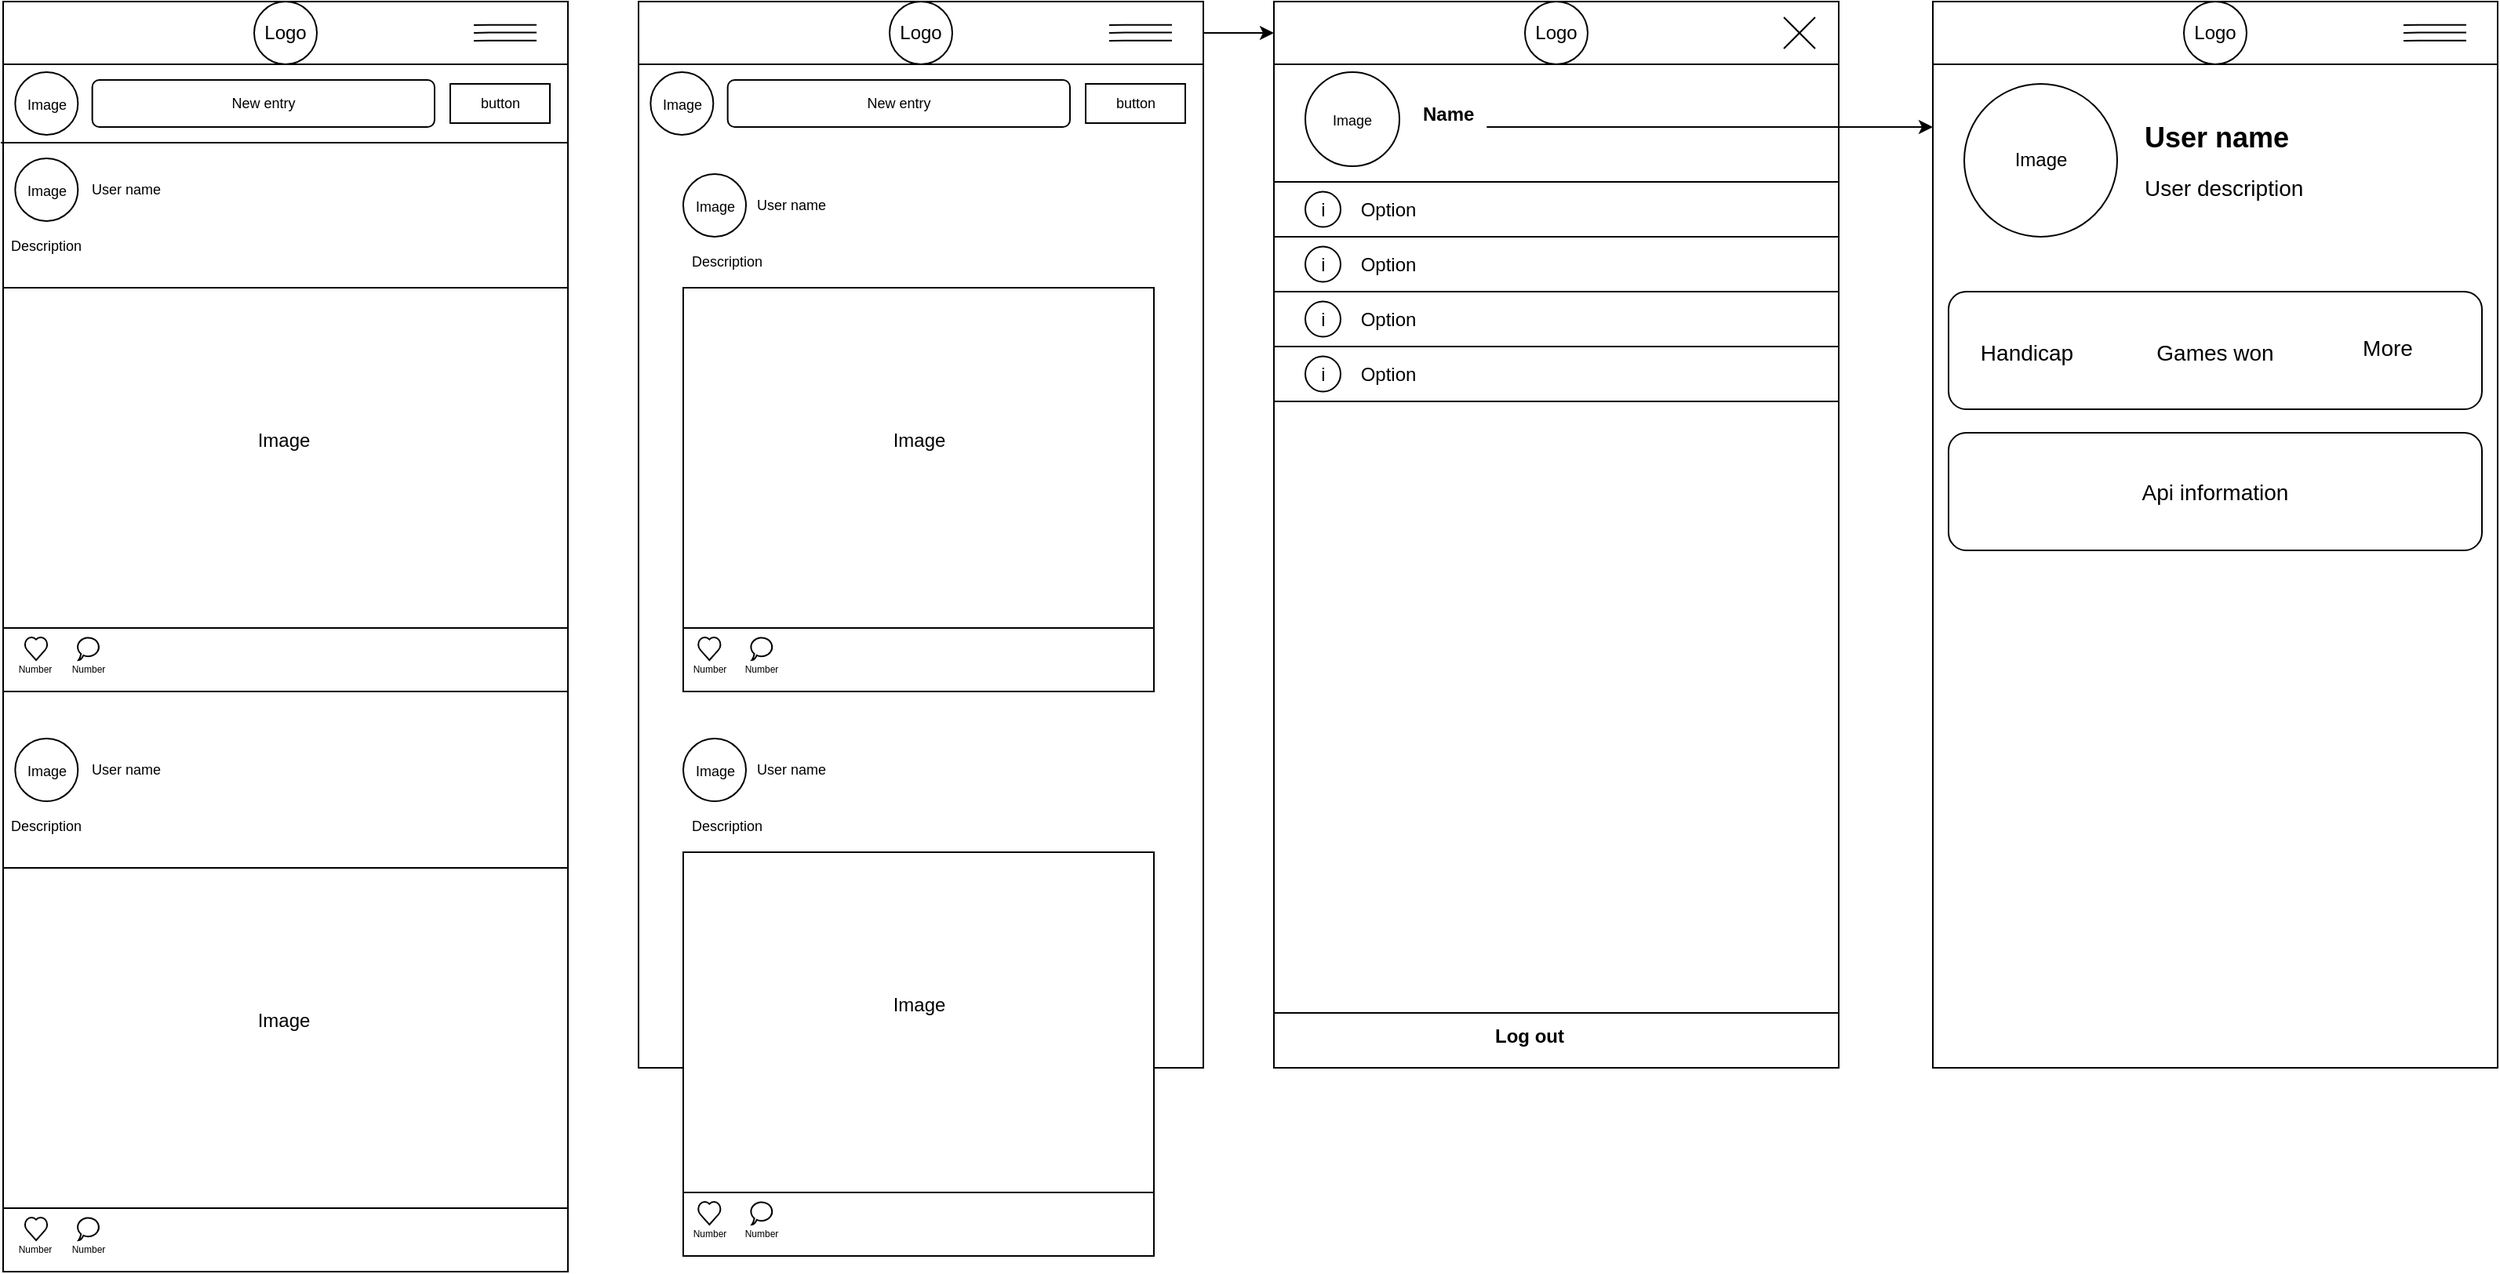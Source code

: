 <mxfile version="20.1.1" type="github">
  <diagram id="qGAheUNxRPDMH_IXnLlU" name="Page-1">
    <mxGraphModel dx="1988" dy="578" grid="1" gridSize="10" guides="1" tooltips="1" connect="1" arrows="1" fold="1" page="1" pageScale="1" pageWidth="850" pageHeight="1100" math="0" shadow="0">
      <root>
        <mxCell id="0" />
        <mxCell id="1" parent="0" />
        <mxCell id="UYC_uGFk6W8lQJdfX-j8-10" value="" style="rounded=0;whiteSpace=wrap;html=1;" vertex="1" parent="1">
          <mxGeometry x="470" y="40" width="360" height="680" as="geometry" />
        </mxCell>
        <mxCell id="UYC_uGFk6W8lQJdfX-j8-11" value="" style="rounded=0;whiteSpace=wrap;html=1;" vertex="1" parent="1">
          <mxGeometry x="470" y="40" width="360" height="40" as="geometry" />
        </mxCell>
        <mxCell id="UYC_uGFk6W8lQJdfX-j8-12" value="Logo" style="ellipse;whiteSpace=wrap;html=1;aspect=fixed;" vertex="1" parent="1">
          <mxGeometry x="630" y="40" width="40" height="40" as="geometry" />
        </mxCell>
        <mxCell id="UYC_uGFk6W8lQJdfX-j8-16" value="" style="endArrow=none;html=1;rounded=0;" edge="1" parent="1">
          <mxGeometry width="50" height="50" relative="1" as="geometry">
            <mxPoint x="815" y="70" as="sourcePoint" />
            <mxPoint x="795" y="50" as="targetPoint" />
          </mxGeometry>
        </mxCell>
        <mxCell id="UYC_uGFk6W8lQJdfX-j8-17" value="" style="endArrow=none;html=1;rounded=0;" edge="1" parent="1">
          <mxGeometry width="50" height="50" relative="1" as="geometry">
            <mxPoint x="795" y="70" as="sourcePoint" />
            <mxPoint x="815" y="50" as="targetPoint" />
          </mxGeometry>
        </mxCell>
        <mxCell id="UYC_uGFk6W8lQJdfX-j8-19" value="&lt;span style=&quot;font-size: 9px;&quot;&gt;Image&lt;/span&gt;" style="ellipse;whiteSpace=wrap;html=1;aspect=fixed;" vertex="1" parent="1">
          <mxGeometry x="490.01" y="85" width="60" height="60" as="geometry" />
        </mxCell>
        <mxCell id="UYC_uGFk6W8lQJdfX-j8-20" value="&lt;h1 style=&quot;font-size: 12px;&quot;&gt;&lt;span style=&quot;font-size: 12px;&quot;&gt;Name&lt;/span&gt;&lt;/h1&gt;" style="text;html=1;strokeColor=none;fillColor=none;spacing=5;spacingTop=-21;whiteSpace=wrap;overflow=hidden;rounded=0;textDirection=ltr;fontSize=12;verticalAlign=middle;horizontal=1;" vertex="1" parent="1">
          <mxGeometry x="560" y="110" width="70" height="25" as="geometry" />
        </mxCell>
        <mxCell id="UYC_uGFk6W8lQJdfX-j8-50" value="" style="rounded=0;whiteSpace=wrap;html=1;fontSize=6;" vertex="1" parent="1">
          <mxGeometry x="470.01" y="155" width="360" height="35" as="geometry" />
        </mxCell>
        <mxCell id="UYC_uGFk6W8lQJdfX-j8-51" value="" style="rounded=0;whiteSpace=wrap;html=1;fontSize=6;" vertex="1" parent="1">
          <mxGeometry x="470" y="190" width="360" height="35" as="geometry" />
        </mxCell>
        <mxCell id="UYC_uGFk6W8lQJdfX-j8-52" value="" style="rounded=0;whiteSpace=wrap;html=1;fontSize=6;" vertex="1" parent="1">
          <mxGeometry x="470" y="225" width="360" height="35" as="geometry" />
        </mxCell>
        <mxCell id="UYC_uGFk6W8lQJdfX-j8-53" value="" style="rounded=0;whiteSpace=wrap;html=1;fontSize=6;" vertex="1" parent="1">
          <mxGeometry x="470" y="260" width="360" height="35" as="geometry" />
        </mxCell>
        <mxCell id="UYC_uGFk6W8lQJdfX-j8-54" value="&lt;font style=&quot;font-size: 12px;&quot;&gt;Option&lt;/font&gt;" style="text;html=1;strokeColor=none;fillColor=none;align=center;verticalAlign=middle;whiteSpace=wrap;rounded=0;fontSize=6;" vertex="1" parent="1">
          <mxGeometry x="512.51" y="157.5" width="60" height="30" as="geometry" />
        </mxCell>
        <mxCell id="UYC_uGFk6W8lQJdfX-j8-56" value="i" style="ellipse;whiteSpace=wrap;html=1;aspect=fixed;" vertex="1" parent="1">
          <mxGeometry x="490.01" y="161.25" width="22.5" height="22.5" as="geometry" />
        </mxCell>
        <mxCell id="UYC_uGFk6W8lQJdfX-j8-57" value="&lt;span style=&quot;font-size: 12px;&quot;&gt;Option&lt;/span&gt;" style="text;html=1;strokeColor=none;fillColor=none;align=center;verticalAlign=middle;whiteSpace=wrap;rounded=0;fontSize=6;" vertex="1" parent="1">
          <mxGeometry x="512.5" y="192.5" width="60" height="30" as="geometry" />
        </mxCell>
        <mxCell id="UYC_uGFk6W8lQJdfX-j8-58" value="i" style="ellipse;whiteSpace=wrap;html=1;aspect=fixed;" vertex="1" parent="1">
          <mxGeometry x="490" y="196.25" width="22.5" height="22.5" as="geometry" />
        </mxCell>
        <mxCell id="UYC_uGFk6W8lQJdfX-j8-59" value="&lt;span style=&quot;font-size: 12px;&quot;&gt;Option&lt;/span&gt;" style="text;html=1;strokeColor=none;fillColor=none;align=center;verticalAlign=middle;whiteSpace=wrap;rounded=0;fontSize=6;" vertex="1" parent="1">
          <mxGeometry x="512.5" y="227.5" width="60" height="30" as="geometry" />
        </mxCell>
        <mxCell id="UYC_uGFk6W8lQJdfX-j8-60" value="i" style="ellipse;whiteSpace=wrap;html=1;aspect=fixed;" vertex="1" parent="1">
          <mxGeometry x="490" y="231.25" width="22.5" height="22.5" as="geometry" />
        </mxCell>
        <mxCell id="UYC_uGFk6W8lQJdfX-j8-61" value="&lt;span style=&quot;font-size: 12px;&quot;&gt;Option&lt;/span&gt;" style="text;html=1;strokeColor=none;fillColor=none;align=center;verticalAlign=middle;whiteSpace=wrap;rounded=0;fontSize=6;" vertex="1" parent="1">
          <mxGeometry x="512.5" y="262.5" width="60" height="30" as="geometry" />
        </mxCell>
        <mxCell id="UYC_uGFk6W8lQJdfX-j8-62" value="i" style="ellipse;whiteSpace=wrap;html=1;aspect=fixed;" vertex="1" parent="1">
          <mxGeometry x="490" y="266.25" width="22.5" height="22.5" as="geometry" />
        </mxCell>
        <mxCell id="UYC_uGFk6W8lQJdfX-j8-78" value="" style="rounded=0;whiteSpace=wrap;html=1;" vertex="1" parent="1">
          <mxGeometry x="65" y="40" width="360" height="680" as="geometry" />
        </mxCell>
        <mxCell id="UYC_uGFk6W8lQJdfX-j8-79" value="" style="rounded=0;whiteSpace=wrap;html=1;" vertex="1" parent="1">
          <mxGeometry x="65" y="40" width="360" height="40" as="geometry" />
        </mxCell>
        <mxCell id="UYC_uGFk6W8lQJdfX-j8-80" value="Logo" style="ellipse;whiteSpace=wrap;html=1;aspect=fixed;" vertex="1" parent="1">
          <mxGeometry x="225" y="40" width="40" height="40" as="geometry" />
        </mxCell>
        <mxCell id="UYC_uGFk6W8lQJdfX-j8-81" value="" style="endArrow=none;html=1;rounded=0;" edge="1" parent="1">
          <mxGeometry width="50" height="50" relative="1" as="geometry">
            <mxPoint x="405" y="54.83" as="sourcePoint" />
            <mxPoint x="365" y="55" as="targetPoint" />
            <Array as="points">
              <mxPoint x="375" y="54.83" />
            </Array>
          </mxGeometry>
        </mxCell>
        <mxCell id="UYC_uGFk6W8lQJdfX-j8-82" value="" style="endArrow=none;html=1;rounded=0;" edge="1" parent="1">
          <mxGeometry width="50" height="50" relative="1" as="geometry">
            <mxPoint x="405" y="59.73" as="sourcePoint" />
            <mxPoint x="365" y="60" as="targetPoint" />
            <Array as="points">
              <mxPoint x="375" y="59.73" />
            </Array>
          </mxGeometry>
        </mxCell>
        <mxCell id="UYC_uGFk6W8lQJdfX-j8-83" value="" style="endArrow=none;html=1;rounded=0;" edge="1" parent="1">
          <mxGeometry width="50" height="50" relative="1" as="geometry">
            <mxPoint x="405" y="64.83" as="sourcePoint" />
            <mxPoint x="365" y="65" as="targetPoint" />
            <Array as="points">
              <mxPoint x="375" y="64.83" />
            </Array>
          </mxGeometry>
        </mxCell>
        <mxCell id="UYC_uGFk6W8lQJdfX-j8-85" value="" style="rounded=0;whiteSpace=wrap;html=1;fontSize=12;" vertex="1" parent="1">
          <mxGeometry x="93.5" y="222.5" width="300" height="257.5" as="geometry" />
        </mxCell>
        <mxCell id="UYC_uGFk6W8lQJdfX-j8-87" value="&lt;span style=&quot;font-size: 9px;&quot;&gt;Image&lt;/span&gt;" style="ellipse;whiteSpace=wrap;html=1;aspect=fixed;" vertex="1" parent="1">
          <mxGeometry x="93.5" y="150" width="40" height="40" as="geometry" />
        </mxCell>
        <mxCell id="UYC_uGFk6W8lQJdfX-j8-88" value="User name" style="text;html=1;strokeColor=none;fillColor=none;align=center;verticalAlign=middle;whiteSpace=wrap;rounded=0;fontSize=9;" vertex="1" parent="1">
          <mxGeometry x="133.5" y="155" width="56.5" height="30" as="geometry" />
        </mxCell>
        <mxCell id="UYC_uGFk6W8lQJdfX-j8-89" value="" style="verticalLabelPosition=bottom;verticalAlign=top;html=1;shape=mxgraph.basic.heart;fontSize=9;" vertex="1" parent="1">
          <mxGeometry x="102.67" y="445" width="15" height="15" as="geometry" />
        </mxCell>
        <mxCell id="UYC_uGFk6W8lQJdfX-j8-90" value="" style="whiteSpace=wrap;html=1;shape=mxgraph.basic.oval_callout;fontSize=9;" vertex="1" parent="1">
          <mxGeometry x="135.99" y="445" width="15" height="15" as="geometry" />
        </mxCell>
        <mxCell id="UYC_uGFk6W8lQJdfX-j8-91" value="&lt;font style=&quot;font-size: 6px;&quot;&gt;Number&lt;/font&gt;" style="text;html=1;strokeColor=none;fillColor=none;align=center;verticalAlign=middle;whiteSpace=wrap;rounded=0;fontSize=9;" vertex="1" parent="1">
          <mxGeometry x="93.5" y="455" width="33.33" height="20" as="geometry" />
        </mxCell>
        <mxCell id="UYC_uGFk6W8lQJdfX-j8-92" value="&lt;span style=&quot;font-size: 6px;&quot;&gt;Number&lt;/span&gt;" style="text;html=1;strokeColor=none;fillColor=none;align=center;verticalAlign=middle;whiteSpace=wrap;rounded=0;fontSize=9;" vertex="1" parent="1">
          <mxGeometry x="126.83" y="455" width="33.33" height="20" as="geometry" />
        </mxCell>
        <mxCell id="UYC_uGFk6W8lQJdfX-j8-93" value="&lt;h1&gt;&lt;span style=&quot;background-color: initial; font-weight: normal;&quot;&gt;&lt;font style=&quot;font-size: 9px;&quot;&gt;Description&lt;/font&gt;&lt;/span&gt;&lt;br&gt;&lt;/h1&gt;" style="text;html=1;strokeColor=none;fillColor=none;spacing=5;spacingTop=-20;whiteSpace=wrap;overflow=hidden;rounded=0;fontSize=6;" vertex="1" parent="1">
          <mxGeometry x="93.5" y="200" width="300" height="30" as="geometry" />
        </mxCell>
        <mxCell id="UYC_uGFk6W8lQJdfX-j8-95" value="" style="rounded=0;whiteSpace=wrap;html=1;fontSize=9;" vertex="1" parent="1">
          <mxGeometry x="93.5" y="222.5" width="300" height="217" as="geometry" />
        </mxCell>
        <mxCell id="UYC_uGFk6W8lQJdfX-j8-86" value="Image" style="text;html=1;strokeColor=none;fillColor=none;align=center;verticalAlign=middle;whiteSpace=wrap;rounded=0;fontSize=12;" vertex="1" parent="1">
          <mxGeometry x="213.5" y="305" width="60" height="30" as="geometry" />
        </mxCell>
        <mxCell id="UYC_uGFk6W8lQJdfX-j8-96" value="" style="rounded=0;whiteSpace=wrap;html=1;fontSize=12;" vertex="1" parent="1">
          <mxGeometry x="93.5" y="582.5" width="300" height="257.5" as="geometry" />
        </mxCell>
        <mxCell id="UYC_uGFk6W8lQJdfX-j8-97" value="&lt;span style=&quot;font-size: 9px;&quot;&gt;Image&lt;/span&gt;" style="ellipse;whiteSpace=wrap;html=1;aspect=fixed;" vertex="1" parent="1">
          <mxGeometry x="93.5" y="510" width="40" height="40" as="geometry" />
        </mxCell>
        <mxCell id="UYC_uGFk6W8lQJdfX-j8-98" value="User name" style="text;html=1;strokeColor=none;fillColor=none;align=center;verticalAlign=middle;whiteSpace=wrap;rounded=0;fontSize=9;" vertex="1" parent="1">
          <mxGeometry x="133.5" y="515" width="56.5" height="30" as="geometry" />
        </mxCell>
        <mxCell id="UYC_uGFk6W8lQJdfX-j8-99" value="" style="verticalLabelPosition=bottom;verticalAlign=top;html=1;shape=mxgraph.basic.heart;fontSize=9;" vertex="1" parent="1">
          <mxGeometry x="102.67" y="805" width="15" height="15" as="geometry" />
        </mxCell>
        <mxCell id="UYC_uGFk6W8lQJdfX-j8-100" value="" style="whiteSpace=wrap;html=1;shape=mxgraph.basic.oval_callout;fontSize=9;" vertex="1" parent="1">
          <mxGeometry x="135.99" y="805" width="15" height="15" as="geometry" />
        </mxCell>
        <mxCell id="UYC_uGFk6W8lQJdfX-j8-101" value="&lt;span style=&quot;font-size: 6px;&quot;&gt;Number&lt;/span&gt;" style="text;html=1;strokeColor=none;fillColor=none;align=center;verticalAlign=middle;whiteSpace=wrap;rounded=0;fontSize=9;" vertex="1" parent="1">
          <mxGeometry x="93.5" y="815" width="33.33" height="20" as="geometry" />
        </mxCell>
        <mxCell id="UYC_uGFk6W8lQJdfX-j8-102" value="&lt;span style=&quot;font-size: 6px;&quot;&gt;Number&lt;/span&gt;" style="text;html=1;strokeColor=none;fillColor=none;align=center;verticalAlign=middle;whiteSpace=wrap;rounded=0;fontSize=9;" vertex="1" parent="1">
          <mxGeometry x="126.83" y="815" width="33.33" height="20" as="geometry" />
        </mxCell>
        <mxCell id="UYC_uGFk6W8lQJdfX-j8-103" value="&lt;h1&gt;&lt;span style=&quot;background-color: initial; font-weight: normal;&quot;&gt;&lt;font style=&quot;font-size: 9px;&quot;&gt;Description&lt;/font&gt;&lt;/span&gt;&lt;/h1&gt;" style="text;html=1;strokeColor=none;fillColor=none;spacing=5;spacingTop=-20;whiteSpace=wrap;overflow=hidden;rounded=0;fontSize=6;" vertex="1" parent="1">
          <mxGeometry x="93.5" y="560" width="300" height="30" as="geometry" />
        </mxCell>
        <mxCell id="UYC_uGFk6W8lQJdfX-j8-104" value="" style="rounded=0;whiteSpace=wrap;html=1;fontSize=9;" vertex="1" parent="1">
          <mxGeometry x="93.5" y="582.5" width="300" height="217" as="geometry" />
        </mxCell>
        <mxCell id="UYC_uGFk6W8lQJdfX-j8-105" value="Image" style="text;html=1;strokeColor=none;fillColor=none;align=center;verticalAlign=middle;whiteSpace=wrap;rounded=0;fontSize=12;" vertex="1" parent="1">
          <mxGeometry x="213.5" y="665" width="60" height="30" as="geometry" />
        </mxCell>
        <mxCell id="UYC_uGFk6W8lQJdfX-j8-107" value="" style="rounded=0;whiteSpace=wrap;html=1;fontSize=6;" vertex="1" parent="1">
          <mxGeometry x="470" y="685" width="360" height="35" as="geometry" />
        </mxCell>
        <mxCell id="UYC_uGFk6W8lQJdfX-j8-108" value="&lt;h1 style=&quot;font-size: 12px;&quot;&gt;Log out&lt;/h1&gt;" style="text;html=1;strokeColor=none;fillColor=none;spacing=5;spacingTop=-21;whiteSpace=wrap;overflow=hidden;rounded=0;textDirection=ltr;fontSize=12;verticalAlign=middle;horizontal=1;" vertex="1" parent="1">
          <mxGeometry x="605.63" y="700" width="88.75" height="20" as="geometry" />
        </mxCell>
        <mxCell id="UYC_uGFk6W8lQJdfX-j8-109" value="New entry" style="rounded=1;whiteSpace=wrap;html=1;fontSize=9;" vertex="1" parent="1">
          <mxGeometry x="121.83" y="90" width="218.17" height="30" as="geometry" />
        </mxCell>
        <mxCell id="UYC_uGFk6W8lQJdfX-j8-110" value="&lt;font style=&quot;font-size: 9px;&quot;&gt;Image&lt;/font&gt;" style="ellipse;whiteSpace=wrap;html=1;aspect=fixed;" vertex="1" parent="1">
          <mxGeometry x="72.67" y="85" width="40" height="40" as="geometry" />
        </mxCell>
        <mxCell id="UYC_uGFk6W8lQJdfX-j8-112" value="button" style="rounded=0;whiteSpace=wrap;html=1;fontSize=9;" vertex="1" parent="1">
          <mxGeometry x="350" y="92.5" width="63.5" height="25" as="geometry" />
        </mxCell>
        <mxCell id="UYC_uGFk6W8lQJdfX-j8-113" value="" style="endArrow=classic;html=1;rounded=0;fontSize=9;exitX=1;exitY=0.5;exitDx=0;exitDy=0;entryX=0;entryY=0.5;entryDx=0;entryDy=0;" edge="1" parent="1" source="UYC_uGFk6W8lQJdfX-j8-79" target="UYC_uGFk6W8lQJdfX-j8-11">
          <mxGeometry width="50" height="50" relative="1" as="geometry">
            <mxPoint x="450" y="40" as="sourcePoint" />
            <mxPoint x="500" y="-10" as="targetPoint" />
          </mxGeometry>
        </mxCell>
        <mxCell id="UYC_uGFk6W8lQJdfX-j8-168" value="" style="rounded=0;whiteSpace=wrap;html=1;" vertex="1" parent="1">
          <mxGeometry x="-340" y="40" width="360" height="680" as="geometry" />
        </mxCell>
        <mxCell id="UYC_uGFk6W8lQJdfX-j8-169" value="" style="rounded=0;whiteSpace=wrap;html=1;" vertex="1" parent="1">
          <mxGeometry x="-340" y="40" width="360" height="40" as="geometry" />
        </mxCell>
        <mxCell id="UYC_uGFk6W8lQJdfX-j8-170" value="Logo" style="ellipse;whiteSpace=wrap;html=1;aspect=fixed;" vertex="1" parent="1">
          <mxGeometry x="-180" y="40" width="40" height="40" as="geometry" />
        </mxCell>
        <mxCell id="UYC_uGFk6W8lQJdfX-j8-171" value="" style="endArrow=none;html=1;rounded=0;" edge="1" parent="1">
          <mxGeometry width="50" height="50" relative="1" as="geometry">
            <mxPoint y="54.83" as="sourcePoint" />
            <mxPoint x="-40" y="55" as="targetPoint" />
            <Array as="points">
              <mxPoint x="-30" y="54.83" />
            </Array>
          </mxGeometry>
        </mxCell>
        <mxCell id="UYC_uGFk6W8lQJdfX-j8-172" value="" style="endArrow=none;html=1;rounded=0;" edge="1" parent="1">
          <mxGeometry width="50" height="50" relative="1" as="geometry">
            <mxPoint y="59.73" as="sourcePoint" />
            <mxPoint x="-40" y="60" as="targetPoint" />
            <Array as="points">
              <mxPoint x="-30" y="59.73" />
            </Array>
          </mxGeometry>
        </mxCell>
        <mxCell id="UYC_uGFk6W8lQJdfX-j8-173" value="" style="endArrow=none;html=1;rounded=0;" edge="1" parent="1">
          <mxGeometry width="50" height="50" relative="1" as="geometry">
            <mxPoint y="64.83" as="sourcePoint" />
            <mxPoint x="-40" y="65" as="targetPoint" />
            <Array as="points">
              <mxPoint x="-30" y="64.83" />
            </Array>
          </mxGeometry>
        </mxCell>
        <mxCell id="UYC_uGFk6W8lQJdfX-j8-174" value="" style="rounded=0;whiteSpace=wrap;html=1;fontSize=12;" vertex="1" parent="1">
          <mxGeometry x="-340" y="222.5" width="360" height="257.5" as="geometry" />
        </mxCell>
        <mxCell id="UYC_uGFk6W8lQJdfX-j8-175" value="&lt;span style=&quot;font-size: 9px;&quot;&gt;Image&lt;/span&gt;" style="ellipse;whiteSpace=wrap;html=1;aspect=fixed;" vertex="1" parent="1">
          <mxGeometry x="-332.33" y="140" width="40" height="40" as="geometry" />
        </mxCell>
        <mxCell id="UYC_uGFk6W8lQJdfX-j8-176" value="User name" style="text;html=1;strokeColor=none;fillColor=none;align=center;verticalAlign=middle;whiteSpace=wrap;rounded=0;fontSize=9;" vertex="1" parent="1">
          <mxGeometry x="-289.76" y="145" width="56.5" height="30" as="geometry" />
        </mxCell>
        <mxCell id="UYC_uGFk6W8lQJdfX-j8-177" value="" style="verticalLabelPosition=bottom;verticalAlign=top;html=1;shape=mxgraph.basic.heart;fontSize=9;" vertex="1" parent="1">
          <mxGeometry x="-326.49" y="445" width="15" height="15" as="geometry" />
        </mxCell>
        <mxCell id="UYC_uGFk6W8lQJdfX-j8-178" value="" style="whiteSpace=wrap;html=1;shape=mxgraph.basic.oval_callout;fontSize=9;" vertex="1" parent="1">
          <mxGeometry x="-293.17" y="445" width="15" height="15" as="geometry" />
        </mxCell>
        <mxCell id="UYC_uGFk6W8lQJdfX-j8-179" value="&lt;font style=&quot;font-size: 6px;&quot;&gt;Number&lt;/font&gt;" style="text;html=1;strokeColor=none;fillColor=none;align=center;verticalAlign=middle;whiteSpace=wrap;rounded=0;fontSize=9;" vertex="1" parent="1">
          <mxGeometry x="-335.66" y="455" width="33.33" height="20" as="geometry" />
        </mxCell>
        <mxCell id="UYC_uGFk6W8lQJdfX-j8-180" value="&lt;span style=&quot;font-size: 6px;&quot;&gt;Number&lt;/span&gt;" style="text;html=1;strokeColor=none;fillColor=none;align=center;verticalAlign=middle;whiteSpace=wrap;rounded=0;fontSize=9;" vertex="1" parent="1">
          <mxGeometry x="-302.33" y="455" width="33.33" height="20" as="geometry" />
        </mxCell>
        <mxCell id="UYC_uGFk6W8lQJdfX-j8-181" value="&lt;h1&gt;&lt;span style=&quot;background-color: initial; font-weight: normal;&quot;&gt;&lt;font style=&quot;font-size: 9px;&quot;&gt;Description&lt;/font&gt;&lt;/span&gt;&lt;br&gt;&lt;/h1&gt;" style="text;html=1;strokeColor=none;fillColor=none;spacing=5;spacingTop=-20;whiteSpace=wrap;overflow=hidden;rounded=0;fontSize=6;" vertex="1" parent="1">
          <mxGeometry x="-340" y="190" width="360" height="30" as="geometry" />
        </mxCell>
        <mxCell id="UYC_uGFk6W8lQJdfX-j8-182" value="" style="rounded=0;whiteSpace=wrap;html=1;fontSize=9;" vertex="1" parent="1">
          <mxGeometry x="-340" y="222.5" width="360" height="217" as="geometry" />
        </mxCell>
        <mxCell id="UYC_uGFk6W8lQJdfX-j8-183" value="Image" style="text;html=1;strokeColor=none;fillColor=none;align=center;verticalAlign=middle;whiteSpace=wrap;rounded=0;fontSize=12;" vertex="1" parent="1">
          <mxGeometry x="-191.5" y="305" width="60" height="30" as="geometry" />
        </mxCell>
        <mxCell id="UYC_uGFk6W8lQJdfX-j8-193" value="New entry" style="rounded=1;whiteSpace=wrap;html=1;fontSize=9;" vertex="1" parent="1">
          <mxGeometry x="-283.17" y="90" width="218.17" height="30" as="geometry" />
        </mxCell>
        <mxCell id="UYC_uGFk6W8lQJdfX-j8-194" value="&lt;font style=&quot;font-size: 9px;&quot;&gt;Image&lt;/font&gt;" style="ellipse;whiteSpace=wrap;html=1;aspect=fixed;" vertex="1" parent="1">
          <mxGeometry x="-332.33" y="85" width="40" height="40" as="geometry" />
        </mxCell>
        <mxCell id="UYC_uGFk6W8lQJdfX-j8-195" value="button" style="rounded=0;whiteSpace=wrap;html=1;fontSize=9;" vertex="1" parent="1">
          <mxGeometry x="-55" y="92.5" width="63.5" height="25" as="geometry" />
        </mxCell>
        <mxCell id="UYC_uGFk6W8lQJdfX-j8-198" value="" style="endArrow=none;html=1;rounded=0;fontSize=9;" edge="1" parent="1">
          <mxGeometry width="50" height="50" relative="1" as="geometry">
            <mxPoint x="-341.5" y="130" as="sourcePoint" />
            <mxPoint x="20" y="130" as="targetPoint" />
          </mxGeometry>
        </mxCell>
        <mxCell id="UYC_uGFk6W8lQJdfX-j8-199" value="" style="rounded=0;whiteSpace=wrap;html=1;fontSize=12;" vertex="1" parent="1">
          <mxGeometry x="-340" y="592.5" width="360" height="257.5" as="geometry" />
        </mxCell>
        <mxCell id="UYC_uGFk6W8lQJdfX-j8-200" value="&lt;span style=&quot;font-size: 9px;&quot;&gt;Image&lt;/span&gt;" style="ellipse;whiteSpace=wrap;html=1;aspect=fixed;" vertex="1" parent="1">
          <mxGeometry x="-332.33" y="510" width="40" height="40" as="geometry" />
        </mxCell>
        <mxCell id="UYC_uGFk6W8lQJdfX-j8-201" value="User name" style="text;html=1;strokeColor=none;fillColor=none;align=center;verticalAlign=middle;whiteSpace=wrap;rounded=0;fontSize=9;" vertex="1" parent="1">
          <mxGeometry x="-289.76" y="515" width="56.5" height="30" as="geometry" />
        </mxCell>
        <mxCell id="UYC_uGFk6W8lQJdfX-j8-202" value="" style="verticalLabelPosition=bottom;verticalAlign=top;html=1;shape=mxgraph.basic.heart;fontSize=9;" vertex="1" parent="1">
          <mxGeometry x="-326.49" y="815" width="15" height="15" as="geometry" />
        </mxCell>
        <mxCell id="UYC_uGFk6W8lQJdfX-j8-203" value="" style="whiteSpace=wrap;html=1;shape=mxgraph.basic.oval_callout;fontSize=9;" vertex="1" parent="1">
          <mxGeometry x="-293.17" y="815" width="15" height="15" as="geometry" />
        </mxCell>
        <mxCell id="UYC_uGFk6W8lQJdfX-j8-204" value="&lt;font style=&quot;font-size: 6px;&quot;&gt;Number&lt;/font&gt;" style="text;html=1;strokeColor=none;fillColor=none;align=center;verticalAlign=middle;whiteSpace=wrap;rounded=0;fontSize=9;" vertex="1" parent="1">
          <mxGeometry x="-335.66" y="825" width="33.33" height="20" as="geometry" />
        </mxCell>
        <mxCell id="UYC_uGFk6W8lQJdfX-j8-205" value="&lt;span style=&quot;font-size: 6px;&quot;&gt;Number&lt;/span&gt;" style="text;html=1;strokeColor=none;fillColor=none;align=center;verticalAlign=middle;whiteSpace=wrap;rounded=0;fontSize=9;" vertex="1" parent="1">
          <mxGeometry x="-302.33" y="825" width="33.33" height="20" as="geometry" />
        </mxCell>
        <mxCell id="UYC_uGFk6W8lQJdfX-j8-206" value="&lt;h1&gt;&lt;span style=&quot;background-color: initial; font-weight: normal;&quot;&gt;&lt;font style=&quot;font-size: 9px;&quot;&gt;Description&lt;/font&gt;&lt;/span&gt;&lt;br&gt;&lt;/h1&gt;" style="text;html=1;strokeColor=none;fillColor=none;spacing=5;spacingTop=-20;whiteSpace=wrap;overflow=hidden;rounded=0;fontSize=6;" vertex="1" parent="1">
          <mxGeometry x="-340" y="560" width="360" height="30" as="geometry" />
        </mxCell>
        <mxCell id="UYC_uGFk6W8lQJdfX-j8-207" value="" style="rounded=0;whiteSpace=wrap;html=1;fontSize=9;" vertex="1" parent="1">
          <mxGeometry x="-340" y="592.5" width="360" height="217" as="geometry" />
        </mxCell>
        <mxCell id="UYC_uGFk6W8lQJdfX-j8-208" value="Image" style="text;html=1;strokeColor=none;fillColor=none;align=center;verticalAlign=middle;whiteSpace=wrap;rounded=0;fontSize=12;" vertex="1" parent="1">
          <mxGeometry x="-191.5" y="675" width="60" height="30" as="geometry" />
        </mxCell>
        <mxCell id="UYC_uGFk6W8lQJdfX-j8-244" value="" style="rounded=0;whiteSpace=wrap;html=1;" vertex="1" parent="1">
          <mxGeometry x="890" y="40" width="360" height="680" as="geometry" />
        </mxCell>
        <mxCell id="UYC_uGFk6W8lQJdfX-j8-245" value="" style="rounded=0;whiteSpace=wrap;html=1;" vertex="1" parent="1">
          <mxGeometry x="890" y="40" width="360" height="40" as="geometry" />
        </mxCell>
        <mxCell id="UYC_uGFk6W8lQJdfX-j8-246" value="Logo" style="ellipse;whiteSpace=wrap;html=1;aspect=fixed;" vertex="1" parent="1">
          <mxGeometry x="1050" y="40" width="40" height="40" as="geometry" />
        </mxCell>
        <mxCell id="UYC_uGFk6W8lQJdfX-j8-247" value="" style="endArrow=none;html=1;rounded=0;" edge="1" parent="1">
          <mxGeometry width="50" height="50" relative="1" as="geometry">
            <mxPoint x="1230" y="54.83" as="sourcePoint" />
            <mxPoint x="1190" y="55" as="targetPoint" />
            <Array as="points">
              <mxPoint x="1200" y="54.83" />
            </Array>
          </mxGeometry>
        </mxCell>
        <mxCell id="UYC_uGFk6W8lQJdfX-j8-248" value="" style="endArrow=none;html=1;rounded=0;" edge="1" parent="1">
          <mxGeometry width="50" height="50" relative="1" as="geometry">
            <mxPoint x="1230" y="59.73" as="sourcePoint" />
            <mxPoint x="1190" y="60" as="targetPoint" />
            <Array as="points">
              <mxPoint x="1200" y="59.73" />
            </Array>
          </mxGeometry>
        </mxCell>
        <mxCell id="UYC_uGFk6W8lQJdfX-j8-249" value="" style="endArrow=none;html=1;rounded=0;" edge="1" parent="1">
          <mxGeometry width="50" height="50" relative="1" as="geometry">
            <mxPoint x="1230" y="64.83" as="sourcePoint" />
            <mxPoint x="1190" y="65" as="targetPoint" />
            <Array as="points">
              <mxPoint x="1200" y="64.83" />
            </Array>
          </mxGeometry>
        </mxCell>
        <mxCell id="UYC_uGFk6W8lQJdfX-j8-273" value="" style="endArrow=classic;html=1;rounded=0;fontSize=9;exitX=1;exitY=0.5;exitDx=0;exitDy=0;" edge="1" parent="1">
          <mxGeometry width="50" height="50" relative="1" as="geometry">
            <mxPoint x="605.63" y="120" as="sourcePoint" />
            <mxPoint x="890" y="120" as="targetPoint" />
          </mxGeometry>
        </mxCell>
        <mxCell id="UYC_uGFk6W8lQJdfX-j8-274" value="&lt;font style=&quot;font-size: 12px;&quot;&gt;Image&lt;/font&gt;" style="ellipse;whiteSpace=wrap;html=1;aspect=fixed;" vertex="1" parent="1">
          <mxGeometry x="910" y="92.5" width="97.5" height="97.5" as="geometry" />
        </mxCell>
        <mxCell id="UYC_uGFk6W8lQJdfX-j8-280" value="&lt;h1&gt;&lt;font style=&quot;font-size: 18px;&quot;&gt;User name&lt;/font&gt;&lt;/h1&gt;&lt;p&gt;&lt;font style=&quot;font-size: 14px;&quot;&gt;User description&lt;/font&gt;&lt;/p&gt;" style="text;html=1;strokeColor=none;fillColor=none;spacing=5;spacingTop=-20;whiteSpace=wrap;overflow=hidden;rounded=0;fontSize=9;" vertex="1" parent="1">
          <mxGeometry x="1020" y="115" width="190" height="60" as="geometry" />
        </mxCell>
        <mxCell id="UYC_uGFk6W8lQJdfX-j8-281" value="Api information" style="rounded=1;whiteSpace=wrap;html=1;fontSize=14;" vertex="1" parent="1">
          <mxGeometry x="900" y="315" width="340" height="75" as="geometry" />
        </mxCell>
        <mxCell id="UYC_uGFk6W8lQJdfX-j8-289" value="" style="rounded=1;whiteSpace=wrap;html=1;fontSize=14;" vertex="1" parent="1">
          <mxGeometry x="900" y="225" width="340" height="75" as="geometry" />
        </mxCell>
        <mxCell id="UYC_uGFk6W8lQJdfX-j8-290" value="Handicap" style="text;html=1;strokeColor=none;fillColor=none;align=center;verticalAlign=middle;whiteSpace=wrap;rounded=0;fontSize=14;" vertex="1" parent="1">
          <mxGeometry x="920" y="248.75" width="60" height="30" as="geometry" />
        </mxCell>
        <mxCell id="UYC_uGFk6W8lQJdfX-j8-292" value="Games won" style="text;html=1;strokeColor=none;fillColor=none;align=center;verticalAlign=middle;whiteSpace=wrap;rounded=0;fontSize=14;" vertex="1" parent="1">
          <mxGeometry x="1030" y="248.75" width="80" height="30" as="geometry" />
        </mxCell>
        <mxCell id="UYC_uGFk6W8lQJdfX-j8-293" value="More" style="text;html=1;strokeColor=none;fillColor=none;align=center;verticalAlign=middle;whiteSpace=wrap;rounded=0;fontSize=14;" vertex="1" parent="1">
          <mxGeometry x="1140" y="246.25" width="80" height="30" as="geometry" />
        </mxCell>
      </root>
    </mxGraphModel>
  </diagram>
</mxfile>
